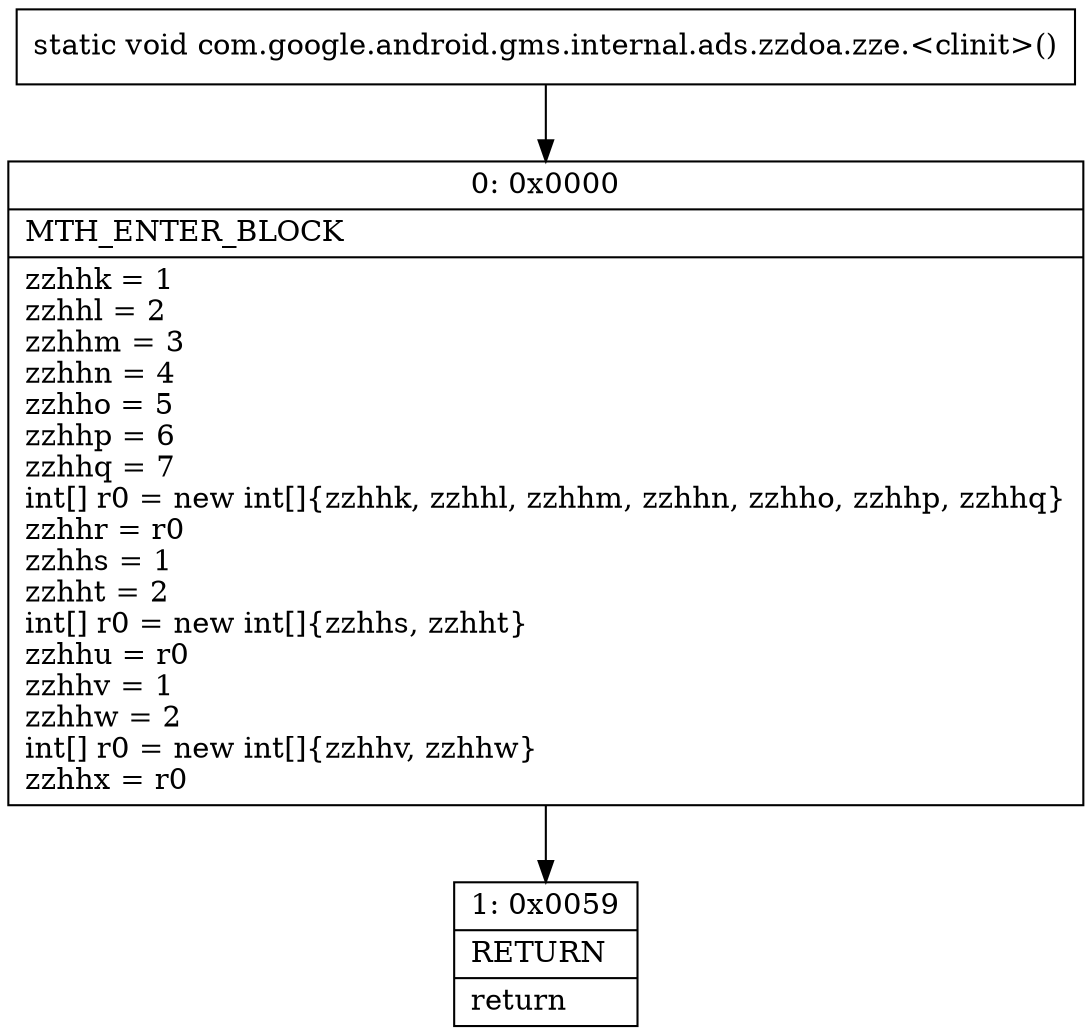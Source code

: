 digraph "CFG forcom.google.android.gms.internal.ads.zzdoa.zze.\<clinit\>()V" {
Node_0 [shape=record,label="{0\:\ 0x0000|MTH_ENTER_BLOCK\l|zzhhk = 1\lzzhhl = 2\lzzhhm = 3\lzzhhn = 4\lzzhho = 5\lzzhhp = 6\lzzhhq = 7\lint[] r0 = new int[]\{zzhhk, zzhhl, zzhhm, zzhhn, zzhho, zzhhp, zzhhq\}\lzzhhr = r0\lzzhhs = 1\lzzhht = 2\lint[] r0 = new int[]\{zzhhs, zzhht\}\lzzhhu = r0\lzzhhv = 1\lzzhhw = 2\lint[] r0 = new int[]\{zzhhv, zzhhw\}\lzzhhx = r0\l}"];
Node_1 [shape=record,label="{1\:\ 0x0059|RETURN\l|return\l}"];
MethodNode[shape=record,label="{static void com.google.android.gms.internal.ads.zzdoa.zze.\<clinit\>() }"];
MethodNode -> Node_0;
Node_0 -> Node_1;
}

